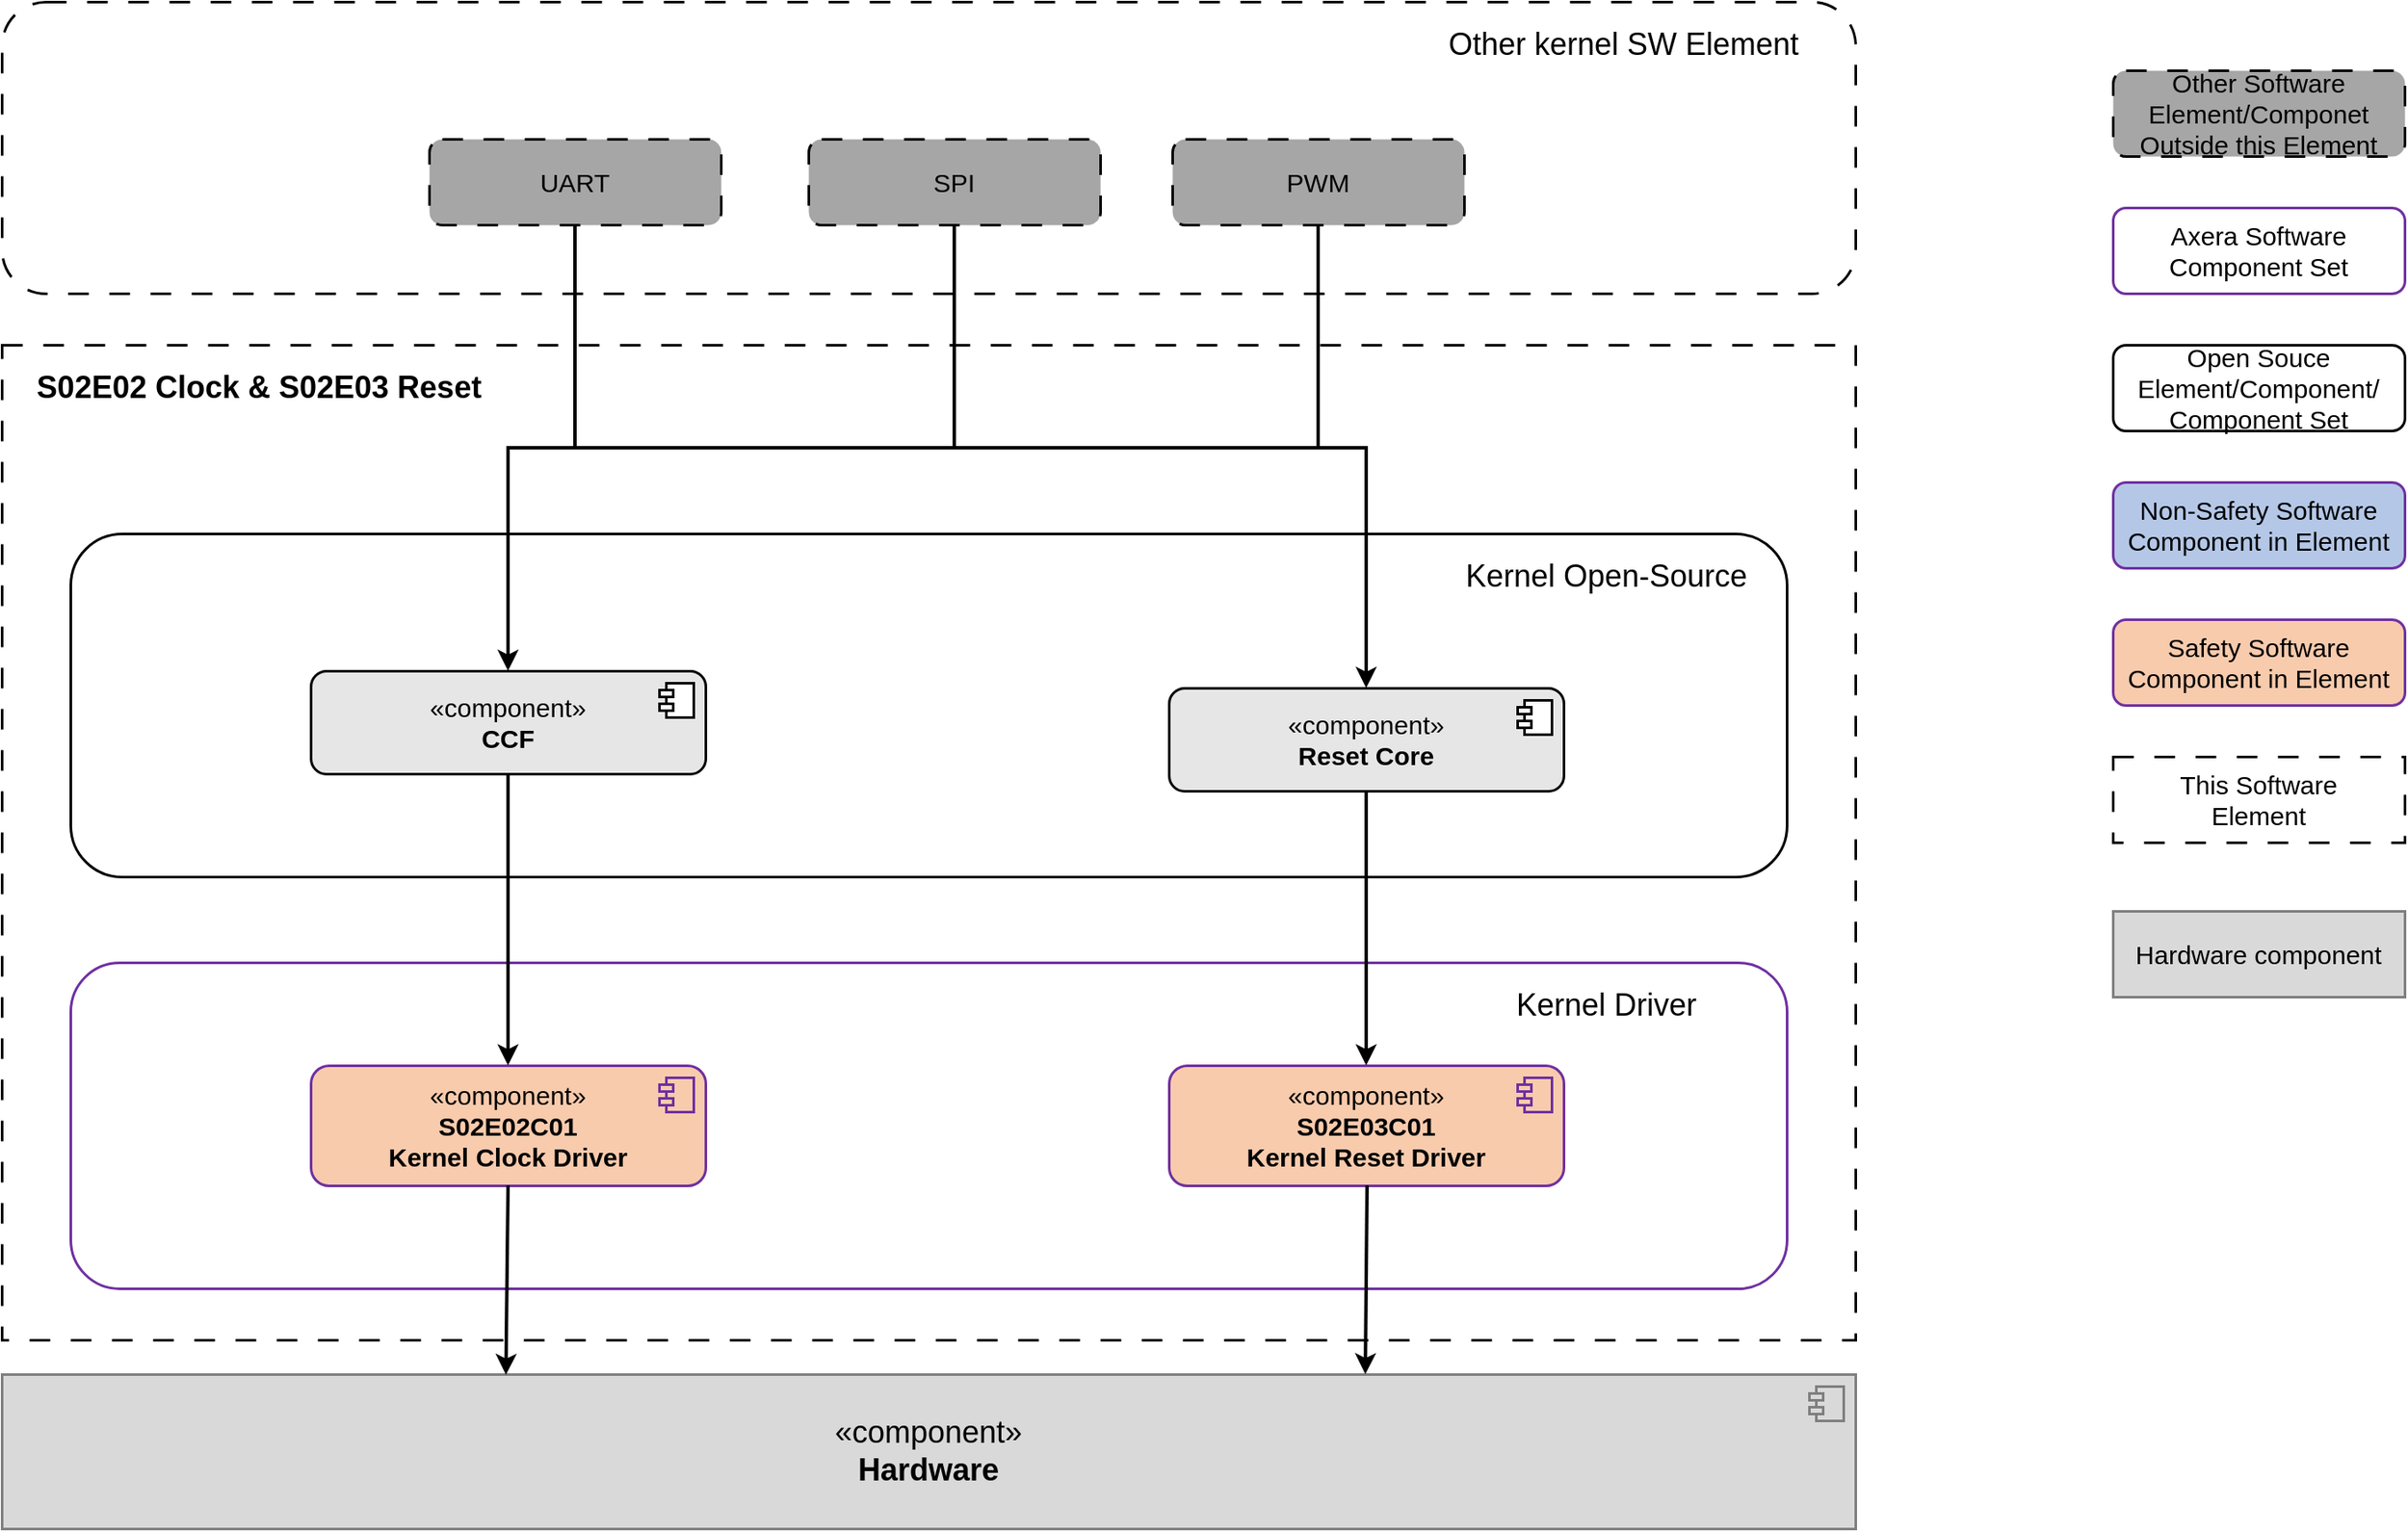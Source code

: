 <mxfile version="26.1.0">
  <diagram name="第 1 页" id="yA0aYAj1NLay7Wjz5RSh">
    <mxGraphModel dx="1793" dy="-236" grid="1" gridSize="10" guides="1" tooltips="1" connect="1" arrows="1" fold="1" page="1" pageScale="1" pageWidth="827" pageHeight="1169" math="0" shadow="0">
      <root>
        <mxCell id="0" />
        <mxCell id="1" parent="0" />
        <mxCell id="zjPSrjeSeQt5ffsrBEnH-18" value="" style="html=1;whiteSpace=wrap;rounded=1;strokeColor=#7030a0;strokeWidth=1.5;align=center;verticalAlign=middle;fontFamily=Helvetica;fontSize=12;fontColor=default;fillColor=none;movable=1;resizable=1;rotatable=1;deletable=1;editable=1;locked=0;connectable=1;" vertex="1" parent="1">
          <mxGeometry x="120" y="1840" width="1000" height="190" as="geometry" />
        </mxCell>
        <mxCell id="zjPSrjeSeQt5ffsrBEnH-19" value="" style="html=1;whiteSpace=wrap;rounded=1;strokeColor=#000000;strokeWidth=1.5;align=center;verticalAlign=middle;fontFamily=Helvetica;fontSize=12;fontColor=default;fillColor=none;movable=1;resizable=1;rotatable=1;deletable=1;editable=1;locked=0;connectable=1;" vertex="1" parent="1">
          <mxGeometry x="120" y="1590" width="1000" height="200" as="geometry" />
        </mxCell>
        <mxCell id="zjPSrjeSeQt5ffsrBEnH-25" value="&lt;div style=&quot;font-size: 15px;&quot;&gt;&lt;br&gt;&lt;/div&gt;" style="html=1;whiteSpace=wrap;strokeColor=#000000;fillColor=none;strokeWidth=1.5;dashed=1;dashPattern=8 8;movable=1;resizable=1;rotatable=1;deletable=1;editable=1;locked=0;connectable=1;fontSize=15;" vertex="1" parent="1">
          <mxGeometry x="80" y="1480" width="1080" height="580" as="geometry" />
        </mxCell>
        <mxCell id="zjPSrjeSeQt5ffsrBEnH-1" value="&lt;font style=&quot;font-size: 18px;&quot;&gt;«component»&lt;br&gt;&lt;b&gt;Hardware&lt;/b&gt;&lt;/font&gt;" style="html=1;dropTarget=0;whiteSpace=wrap;strokeColor=#7f7f7f;strokeWidth=1.5;align=center;verticalAlign=middle;fontFamily=Helvetica;fontSize=12;fontColor=default;fillColor=#d9d9d9;movable=1;resizable=1;rotatable=1;deletable=1;editable=1;locked=0;connectable=1;" vertex="1" parent="1">
          <mxGeometry x="80" y="2080" width="1080" height="90" as="geometry" />
        </mxCell>
        <mxCell id="zjPSrjeSeQt5ffsrBEnH-2" value="" style="shape=module;jettyWidth=8;jettyHeight=4;strokeColor=#7f7f7f;strokeWidth=1.5;align=center;verticalAlign=middle;fontFamily=Helvetica;fontSize=12;fontColor=default;fillColor=#d9d9d9;movable=1;resizable=1;rotatable=1;deletable=1;editable=1;locked=0;connectable=1;" vertex="1" parent="zjPSrjeSeQt5ffsrBEnH-1">
          <mxGeometry x="1" width="20" height="20" relative="1" as="geometry">
            <mxPoint x="-27" y="7" as="offset" />
          </mxGeometry>
        </mxCell>
        <mxCell id="zjPSrjeSeQt5ffsrBEnH-3" value="Hardware component" style="html=1;whiteSpace=wrap;strokeColor=#7f7f7f;fillColor=#d9d9d9;strokeWidth=1.5;movable=1;resizable=1;rotatable=1;deletable=1;editable=1;locked=0;connectable=1;fontSize=15;" vertex="1" parent="1">
          <mxGeometry x="1310" y="1810" width="170" height="50" as="geometry" />
        </mxCell>
        <mxCell id="zjPSrjeSeQt5ffsrBEnH-4" value="This Software&lt;div style=&quot;font-size: 15px;&quot;&gt;Element&lt;/div&gt;" style="html=1;whiteSpace=wrap;strokeColor=#000000;fillColor=none;strokeWidth=1.5;dashed=1;dashPattern=8 8;movable=1;resizable=1;rotatable=1;deletable=1;editable=1;locked=0;connectable=1;fontSize=15;" vertex="1" parent="1">
          <mxGeometry x="1310" y="1720" width="170" height="50" as="geometry" />
        </mxCell>
        <mxCell id="zjPSrjeSeQt5ffsrBEnH-5" value="Safety Software&lt;div style=&quot;font-size: 15px;&quot;&gt;Component in Element&lt;/div&gt;" style="html=1;whiteSpace=wrap;strokeColor=#7030a0;fillColor=#f8cbad;strokeWidth=1.5;rounded=1;movable=1;resizable=1;rotatable=1;deletable=1;editable=1;locked=0;connectable=1;fontSize=15;" vertex="1" parent="1">
          <mxGeometry x="1310" y="1640" width="170" height="50" as="geometry" />
        </mxCell>
        <mxCell id="zjPSrjeSeQt5ffsrBEnH-6" value="Non-Safety Software&lt;div style=&quot;font-size: 15px;&quot;&gt;Component in Element&lt;/div&gt;" style="html=1;whiteSpace=wrap;strokeColor=#7030a0;fillColor=#b4c7e7;strokeWidth=1.5;rounded=1;movable=1;resizable=1;rotatable=1;deletable=1;editable=1;locked=0;connectable=1;fontSize=15;" vertex="1" parent="1">
          <mxGeometry x="1310" y="1560" width="170" height="50" as="geometry" />
        </mxCell>
        <mxCell id="zjPSrjeSeQt5ffsrBEnH-7" value="Open Souce&lt;div style=&quot;font-size: 15px;&quot;&gt;Element/Component/&lt;/div&gt;&lt;div style=&quot;font-size: 15px;&quot;&gt;Component Set&lt;/div&gt;" style="html=1;whiteSpace=wrap;strokeColor=#000000;fillColor=none;strokeWidth=1.5;rounded=1;movable=1;resizable=1;rotatable=1;deletable=1;editable=1;locked=0;connectable=1;fontSize=15;" vertex="1" parent="1">
          <mxGeometry x="1310" y="1480" width="170" height="50" as="geometry" />
        </mxCell>
        <mxCell id="zjPSrjeSeQt5ffsrBEnH-8" value="Axera Software&lt;div style=&quot;font-size: 15px;&quot;&gt;Component Set&lt;/div&gt;" style="html=1;whiteSpace=wrap;strokeColor=#7030a0;fillColor=none;strokeWidth=1.5;rounded=1;movable=1;resizable=1;rotatable=1;deletable=1;editable=1;locked=0;connectable=1;fontSize=15;" vertex="1" parent="1">
          <mxGeometry x="1310" y="1400" width="170" height="50" as="geometry" />
        </mxCell>
        <mxCell id="zjPSrjeSeQt5ffsrBEnH-9" value="Other Software&lt;div style=&quot;font-size: 15px;&quot;&gt;Element/Componet&lt;/div&gt;&lt;div style=&quot;font-size: 15px;&quot;&gt;Outside this Element&lt;/div&gt;" style="html=1;whiteSpace=wrap;strokeColor=#000000;fillColor=#a6a6a6;strokeWidth=1.5;rounded=1;dashed=1;dashPattern=8 8;movable=1;resizable=1;rotatable=1;deletable=1;editable=1;locked=0;connectable=1;fontSize=15;" vertex="1" parent="1">
          <mxGeometry x="1310" y="1320" width="170" height="50" as="geometry" />
        </mxCell>
        <mxCell id="zjPSrjeSeQt5ffsrBEnH-10" value="«component&lt;span style=&quot;background-color: initial; font-size: 15px;&quot;&gt;»&lt;/span&gt;&lt;div style=&quot;font-size: 15px;&quot;&gt;&lt;b style=&quot;font-size: 15px;&quot;&gt;S02E03C01&lt;/b&gt;&lt;/div&gt;&lt;div style=&quot;font-size: 15px;&quot;&gt;&lt;b style=&quot;font-size: 15px;&quot;&gt;Kernel Reset Driver&lt;/b&gt;&lt;/div&gt;" style="html=1;dropTarget=0;whiteSpace=wrap;rounded=1;strokeColor=#7030a0;strokeWidth=1.5;align=center;verticalAlign=middle;fontFamily=Helvetica;fontSize=15;fontColor=default;fillColor=#f8cbad;movable=1;resizable=1;rotatable=1;deletable=1;editable=1;locked=0;connectable=1;" vertex="1" parent="1">
          <mxGeometry x="760" y="1900" width="230" height="70" as="geometry" />
        </mxCell>
        <mxCell id="zjPSrjeSeQt5ffsrBEnH-11" value="" style="shape=module;jettyWidth=8;jettyHeight=4;rounded=1;strokeColor=#7030a0;strokeWidth=1.5;align=center;verticalAlign=middle;fontFamily=Helvetica;fontSize=12;fontColor=default;fillColor=#f8cbad;movable=1;resizable=1;rotatable=1;deletable=1;editable=1;locked=0;connectable=1;" vertex="1" parent="zjPSrjeSeQt5ffsrBEnH-10">
          <mxGeometry x="1" width="20" height="20" relative="1" as="geometry">
            <mxPoint x="-27" y="7" as="offset" />
          </mxGeometry>
        </mxCell>
        <mxCell id="zjPSrjeSeQt5ffsrBEnH-12" value="«component&lt;span style=&quot;background-color: initial; font-size: 15px;&quot;&gt;»&lt;/span&gt;&lt;div style=&quot;font-size: 15px;&quot;&gt;&lt;b style=&quot;font-size: 15px;&quot;&gt;S02E02C01&lt;/b&gt;&lt;/div&gt;&lt;div style=&quot;font-size: 15px;&quot;&gt;&lt;b style=&quot;font-size: 15px;&quot;&gt;Kernel Clock Driver&lt;/b&gt;&lt;/div&gt;" style="html=1;dropTarget=0;whiteSpace=wrap;rounded=1;strokeColor=#7030a0;strokeWidth=1.5;align=center;verticalAlign=middle;fontFamily=Helvetica;fontSize=15;fontColor=default;fillColor=#f8cbad;movable=1;resizable=1;rotatable=1;deletable=1;editable=1;locked=0;connectable=1;" vertex="1" parent="1">
          <mxGeometry x="260" y="1900" width="230" height="70" as="geometry" />
        </mxCell>
        <mxCell id="zjPSrjeSeQt5ffsrBEnH-13" value="" style="shape=module;jettyWidth=8;jettyHeight=4;rounded=1;strokeColor=#7030a0;strokeWidth=1.5;align=center;verticalAlign=middle;fontFamily=Helvetica;fontSize=12;fontColor=default;fillColor=#f8cbad;movable=1;resizable=1;rotatable=1;deletable=1;editable=1;locked=0;connectable=1;" vertex="1" parent="zjPSrjeSeQt5ffsrBEnH-12">
          <mxGeometry x="1" width="20" height="20" relative="1" as="geometry">
            <mxPoint x="-27" y="7" as="offset" />
          </mxGeometry>
        </mxCell>
        <mxCell id="zjPSrjeSeQt5ffsrBEnH-14" value="«component&lt;span style=&quot;background-color: initial; font-size: 15px;&quot;&gt;»&lt;/span&gt;&lt;div style=&quot;font-size: 15px;&quot;&gt;&lt;b&gt;Reset Core&lt;/b&gt;&lt;/div&gt;" style="html=1;dropTarget=0;whiteSpace=wrap;rounded=1;strokeColor=#000000;strokeWidth=1.5;align=center;verticalAlign=middle;fontFamily=Helvetica;fontSize=15;fontColor=default;fillColor=#E6E6E6;movable=1;resizable=1;rotatable=1;deletable=1;editable=1;locked=0;connectable=1;" vertex="1" parent="1">
          <mxGeometry x="760" y="1680" width="230" height="60" as="geometry" />
        </mxCell>
        <mxCell id="zjPSrjeSeQt5ffsrBEnH-15" value="" style="shape=module;jettyWidth=8;jettyHeight=4;rounded=1;strokeColor=#000000;strokeWidth=1.5;align=center;verticalAlign=middle;fontFamily=Helvetica;fontSize=12;fontColor=default;fillColor=default;movable=1;resizable=1;rotatable=1;deletable=1;editable=1;locked=0;connectable=1;" vertex="1" parent="zjPSrjeSeQt5ffsrBEnH-14">
          <mxGeometry x="1" width="20" height="20" relative="1" as="geometry">
            <mxPoint x="-27" y="7" as="offset" />
          </mxGeometry>
        </mxCell>
        <mxCell id="zjPSrjeSeQt5ffsrBEnH-16" value="«component&lt;span style=&quot;background-color: initial; font-size: 15px;&quot;&gt;»&lt;/span&gt;&lt;div style=&quot;font-size: 15px;&quot;&gt;&lt;b&gt;CCF&lt;/b&gt;&lt;/div&gt;" style="html=1;dropTarget=0;whiteSpace=wrap;rounded=1;strokeColor=#000000;strokeWidth=1.5;align=center;verticalAlign=middle;fontFamily=Helvetica;fontSize=15;fontColor=default;fillColor=#E6E6E6;movable=1;resizable=1;rotatable=1;deletable=1;editable=1;locked=0;connectable=1;" vertex="1" parent="1">
          <mxGeometry x="260" y="1670" width="230" height="60" as="geometry" />
        </mxCell>
        <mxCell id="zjPSrjeSeQt5ffsrBEnH-17" value="" style="shape=module;jettyWidth=8;jettyHeight=4;rounded=1;strokeColor=#000000;strokeWidth=1.5;align=center;verticalAlign=middle;fontFamily=Helvetica;fontSize=12;fontColor=default;fillColor=default;movable=1;resizable=1;rotatable=1;deletable=1;editable=1;locked=0;connectable=1;" vertex="1" parent="zjPSrjeSeQt5ffsrBEnH-16">
          <mxGeometry x="1" width="20" height="20" relative="1" as="geometry">
            <mxPoint x="-27" y="7" as="offset" />
          </mxGeometry>
        </mxCell>
        <mxCell id="zjPSrjeSeQt5ffsrBEnH-20" value="UART" style="html=1;whiteSpace=wrap;strokeColor=#000000;fillColor=#a6a6a6;strokeWidth=1.5;rounded=1;dashed=1;dashPattern=8 8;movable=1;resizable=1;rotatable=1;deletable=1;editable=1;locked=0;connectable=1;fontSize=15;" vertex="1" parent="1">
          <mxGeometry x="329" y="1360" width="170" height="50" as="geometry" />
        </mxCell>
        <mxCell id="zjPSrjeSeQt5ffsrBEnH-21" value="SPI" style="html=1;whiteSpace=wrap;strokeColor=#000000;fillColor=#a6a6a6;strokeWidth=1.5;rounded=1;dashed=1;dashPattern=8 8;movable=1;resizable=1;rotatable=1;deletable=1;editable=1;locked=0;connectable=1;fontSize=15;" vertex="1" parent="1">
          <mxGeometry x="550" y="1360" width="170" height="50" as="geometry" />
        </mxCell>
        <mxCell id="zjPSrjeSeQt5ffsrBEnH-22" value="PWM" style="html=1;whiteSpace=wrap;strokeColor=#000000;fillColor=#a6a6a6;strokeWidth=1.5;rounded=1;dashed=1;dashPattern=8 8;movable=1;resizable=1;rotatable=1;deletable=1;editable=1;locked=0;connectable=1;fontSize=15;" vertex="1" parent="1">
          <mxGeometry x="762" y="1360" width="170" height="50" as="geometry" />
        </mxCell>
        <mxCell id="zjPSrjeSeQt5ffsrBEnH-23" value="Kernel Open-Source" style="text;html=1;align=center;verticalAlign=middle;whiteSpace=wrap;rounded=0;fontSize=18;movable=1;resizable=1;rotatable=1;deletable=1;editable=1;locked=0;connectable=1;" vertex="1" parent="1">
          <mxGeometry x="920" y="1600" width="190" height="30" as="geometry" />
        </mxCell>
        <mxCell id="zjPSrjeSeQt5ffsrBEnH-24" value="Kernel Driver" style="text;html=1;align=center;verticalAlign=middle;whiteSpace=wrap;rounded=0;fontSize=18;movable=1;resizable=1;rotatable=1;deletable=1;editable=1;locked=0;connectable=1;" vertex="1" parent="1">
          <mxGeometry x="920" y="1850" width="190" height="30" as="geometry" />
        </mxCell>
        <mxCell id="zjPSrjeSeQt5ffsrBEnH-26" value="" style="html=1;whiteSpace=wrap;strokeColor=#000000;fillColor=none;strokeWidth=1.5;rounded=1;dashed=1;dashPattern=8 8;movable=1;resizable=1;rotatable=1;deletable=1;editable=1;locked=0;connectable=1;fontSize=15;" vertex="1" parent="1">
          <mxGeometry x="80" y="1280" width="1080" height="170" as="geometry" />
        </mxCell>
        <mxCell id="zjPSrjeSeQt5ffsrBEnH-27" value="&lt;font style=&quot;font-size: 18px;&quot;&gt;&lt;b&gt;S02E02 Clock &amp;amp; S02E03 Reset&lt;/b&gt;&lt;/font&gt;" style="text;html=1;align=center;verticalAlign=middle;whiteSpace=wrap;rounded=0;movable=1;resizable=1;rotatable=1;deletable=1;editable=1;locked=0;connectable=1;" vertex="1" parent="1">
          <mxGeometry x="80" y="1485" width="300" height="40" as="geometry" />
        </mxCell>
        <mxCell id="zjPSrjeSeQt5ffsrBEnH-28" value="" style="endArrow=classic;html=1;rounded=0;exitX=0.5;exitY=1;exitDx=0;exitDy=0;entryX=0.5;entryY=0;entryDx=0;entryDy=0;strokeWidth=2;" edge="1" parent="1" source="zjPSrjeSeQt5ffsrBEnH-16" target="zjPSrjeSeQt5ffsrBEnH-12">
          <mxGeometry width="50" height="50" relative="1" as="geometry">
            <mxPoint x="-20" y="1900" as="sourcePoint" />
            <mxPoint x="30" y="1850" as="targetPoint" />
          </mxGeometry>
        </mxCell>
        <mxCell id="zjPSrjeSeQt5ffsrBEnH-29" value="" style="endArrow=classic;html=1;rounded=0;exitX=0.5;exitY=1;exitDx=0;exitDy=0;strokeWidth=2;" edge="1" parent="1" source="zjPSrjeSeQt5ffsrBEnH-14" target="zjPSrjeSeQt5ffsrBEnH-10">
          <mxGeometry width="50" height="50" relative="1" as="geometry">
            <mxPoint x="385" y="1740" as="sourcePoint" />
            <mxPoint x="385" y="1910" as="targetPoint" />
          </mxGeometry>
        </mxCell>
        <mxCell id="zjPSrjeSeQt5ffsrBEnH-30" value="" style="endArrow=classic;html=1;rounded=0;exitX=0.5;exitY=1;exitDx=0;exitDy=0;strokeWidth=2;" edge="1" parent="1" source="zjPSrjeSeQt5ffsrBEnH-20" target="zjPSrjeSeQt5ffsrBEnH-16">
          <mxGeometry width="50" height="50" relative="1" as="geometry">
            <mxPoint x="-100" y="1700" as="sourcePoint" />
            <mxPoint x="-50" y="1650" as="targetPoint" />
            <Array as="points">
              <mxPoint x="414" y="1540" />
              <mxPoint x="375" y="1540" />
            </Array>
          </mxGeometry>
        </mxCell>
        <mxCell id="zjPSrjeSeQt5ffsrBEnH-32" value="" style="endArrow=none;html=1;rounded=0;exitX=0.5;exitY=1;exitDx=0;exitDy=0;strokeWidth=2;" edge="1" parent="1" source="zjPSrjeSeQt5ffsrBEnH-21">
          <mxGeometry width="50" height="50" relative="1" as="geometry">
            <mxPoint x="560" y="1590" as="sourcePoint" />
            <mxPoint x="410" y="1540" as="targetPoint" />
            <Array as="points">
              <mxPoint x="635" y="1540" />
            </Array>
          </mxGeometry>
        </mxCell>
        <mxCell id="zjPSrjeSeQt5ffsrBEnH-33" value="" style="endArrow=none;html=1;rounded=0;exitX=0.5;exitY=1;exitDx=0;exitDy=0;strokeWidth=2;" edge="1" parent="1" source="zjPSrjeSeQt5ffsrBEnH-22">
          <mxGeometry width="50" height="50" relative="1" as="geometry">
            <mxPoint x="603" y="1420" as="sourcePoint" />
            <mxPoint x="410" y="1540" as="targetPoint" />
            <Array as="points">
              <mxPoint x="847" y="1540" />
            </Array>
          </mxGeometry>
        </mxCell>
        <mxCell id="zjPSrjeSeQt5ffsrBEnH-34" value="" style="endArrow=classic;html=1;rounded=0;entryX=0.5;entryY=0;entryDx=0;entryDy=0;strokeWidth=2;" edge="1" parent="1" target="zjPSrjeSeQt5ffsrBEnH-14">
          <mxGeometry width="50" height="50" relative="1" as="geometry">
            <mxPoint x="840" y="1540" as="sourcePoint" />
            <mxPoint x="570" y="1680" as="targetPoint" />
            <Array as="points">
              <mxPoint x="875" y="1540" />
            </Array>
          </mxGeometry>
        </mxCell>
        <mxCell id="zjPSrjeSeQt5ffsrBEnH-35" value="" style="endArrow=classic;html=1;rounded=0;exitX=0.5;exitY=1;exitDx=0;exitDy=0;entryX=0.272;entryY=0.004;entryDx=0;entryDy=0;strokeWidth=2;entryPerimeter=0;" edge="1" parent="1" source="zjPSrjeSeQt5ffsrBEnH-12" target="zjPSrjeSeQt5ffsrBEnH-1">
          <mxGeometry width="50" height="50" relative="1" as="geometry">
            <mxPoint x="370" y="2140" as="sourcePoint" />
            <mxPoint x="370" y="2310" as="targetPoint" />
          </mxGeometry>
        </mxCell>
        <mxCell id="zjPSrjeSeQt5ffsrBEnH-36" value="" style="endArrow=classic;html=1;rounded=0;exitX=0.5;exitY=1;exitDx=0;exitDy=0;entryX=0.272;entryY=0.004;entryDx=0;entryDy=0;strokeWidth=2;entryPerimeter=0;" edge="1" parent="1">
          <mxGeometry width="50" height="50" relative="1" as="geometry">
            <mxPoint x="875.5" y="1970" as="sourcePoint" />
            <mxPoint x="874.5" y="2080" as="targetPoint" />
          </mxGeometry>
        </mxCell>
        <mxCell id="zjPSrjeSeQt5ffsrBEnH-37" value="Other kernel SW Element" style="text;html=1;align=center;verticalAlign=middle;whiteSpace=wrap;rounded=0;fontSize=18;movable=1;resizable=1;rotatable=1;deletable=1;editable=1;locked=0;connectable=1;" vertex="1" parent="1">
          <mxGeometry x="910" y="1290" width="230" height="30" as="geometry" />
        </mxCell>
      </root>
    </mxGraphModel>
  </diagram>
</mxfile>
